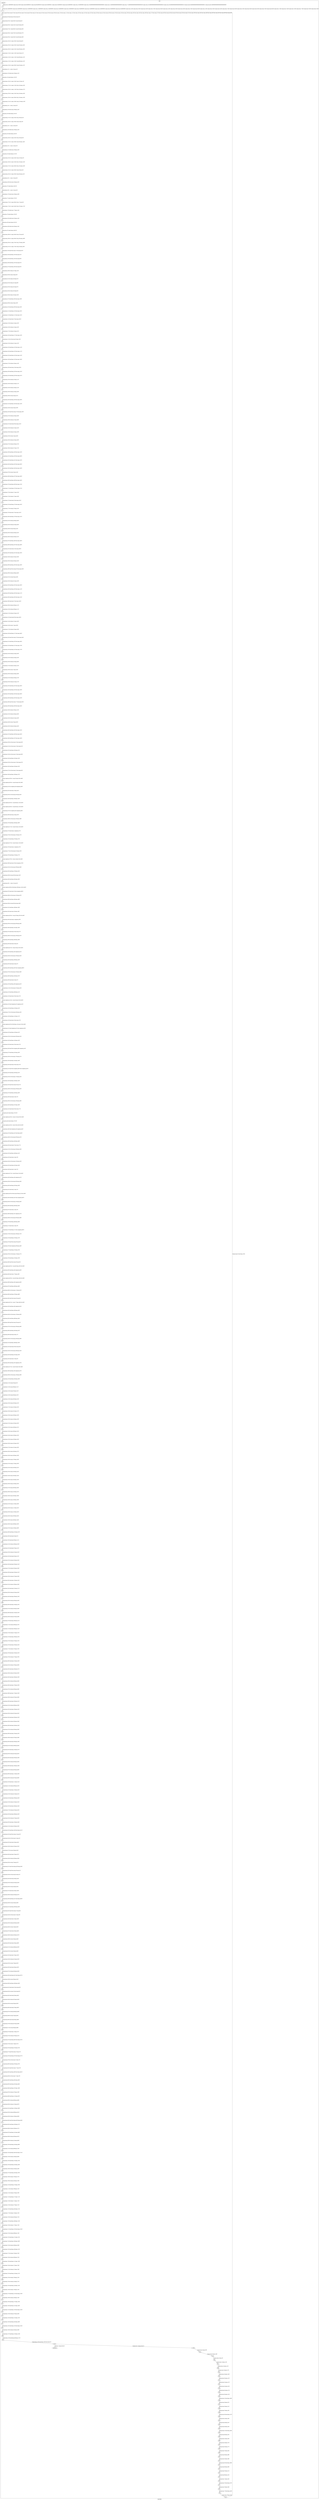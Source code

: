 digraph G {
label="Btor2XCFA";
subgraph cluster_0 {
label="main";
main_init[];
l1[];
l3[];
l4[];
l5[];
l6[];
l7[];
l8[];
l9[];
l10[];
l11[];
l12[];
l13[];
l14[];
l15[];
l16[];
l17[];
l18[];
l19[];
l20[];
l21[];
l22[];
l23[];
l24[];
l25[];
l26[];
l27[];
l28[];
l29[];
l30[];
l31[];
l32[];
l33[];
l34[];
l35[];
l36[];
l37[];
l38[];
l39[];
l40[];
l41[];
l42[];
l43[];
l44[];
l45[];
l46[];
l47[];
l48[];
l49[];
l50[];
l51[];
l52[];
l53[];
l54[];
l55[];
l56[];
l57[];
l58[];
l59[];
l60[];
l61[];
l62[];
l63[];
l64[];
l65[];
l66[];
l67[];
l68[];
l69[];
l70[];
l71[];
l72[];
l73[];
l74[];
l75[];
l76[];
l77[];
l78[];
l79[];
l80[];
l81[];
l82[];
l83[];
l84[];
l85[];
l86[];
l87[];
l88[];
l89[];
l90[];
l91[];
l92[];
l93[];
l94[];
l95[];
l96[];
l97[];
l98[];
l99[];
l100[];
l101[];
l102[];
l103[];
l104[];
l105[];
l106[];
l107[];
l108[];
l109[];
l110[];
l111[];
l112[];
l113[];
l114[];
l115[];
l116[];
l117[];
l118[];
l119[];
l120[];
l121[];
l122[];
l123[];
l124[];
l125[];
l126[];
l127[];
l128[];
l129[];
l130[];
l131[];
l132[];
l133[];
l134[];
l135[];
l136[];
l137[];
l138[];
l139[];
l140[];
l141[];
l142[];
l143[];
l144[];
l145[];
l146[];
l147[];
l148[];
l149[];
l150[];
l151[];
l152[];
l153[];
l154[];
l155[];
l156[];
l157[];
l158[];
l159[];
l160[];
l161[];
l162[];
l163[];
l164[];
l165[];
l166[];
l167[];
l168[];
l169[];
l170[];
l171[];
l172[];
l173[];
l174[];
l175[];
l176[];
l177[];
l178[];
l179[];
l180[];
l181[];
l182[];
l183[];
l184[];
l185[];
l186[];
l187[];
l188[];
l189[];
l190[];
l191[];
l192[];
l193[];
l194[];
l195[];
l196[];
l197[];
l198[];
l199[];
l200[];
l201[];
l202[];
l203[];
l204[];
l205[];
l206[];
l207[];
l208[];
l209[];
l210[];
l211[];
l212[];
l213[];
l214[];
l215[];
l216[];
l217[];
l218[];
l219[];
l220[];
l221[];
l222[];
l223[];
l224[];
l225[];
l226[];
l227[];
l228[];
l229[];
l230[];
l231[];
l232[];
l233[];
l234[];
l235[];
l236[];
l237[];
l238[];
l239[];
l240[];
l241[];
l242[];
l243[];
l244[];
l245[];
l246[];
l247[];
l248[];
l249[];
l250[];
l251[];
l252[];
l253[];
l254[];
l255[];
l256[];
l257[];
l258[];
l259[];
l260[];
l261[];
l262[];
l263[];
l264[];
l265[];
l266[];
l267[];
l268[];
l269[];
l270[];
l271[];
l272[];
l273[];
l274[];
l275[];
l276[];
l277[];
l278[];
l279[];
l280[];
l281[];
l282[];
l283[];
l284[];
l285[];
l286[];
l287[];
l288[];
l289[];
l290[];
l291[];
l292[];
l293[];
l294[];
l295[];
l296[];
l297[];
l298[];
l299[];
l300[];
l301[];
l302[];
l303[];
l304[];
l305[];
l306[];
l307[];
l308[];
l309[];
l310[];
l311[];
l312[];
l313[];
l314[];
l315[];
l316[];
l317[];
l318[];
l319[];
l320[];
l321[];
l322[];
l323[];
l324[];
l325[];
l326[];
l327[];
l328[];
l329[];
l330[];
l331[];
l332[];
l333[];
l334[];
l335[];
l336[];
l337[];
l338[];
l339[];
l340[];
l341[];
l342[];
l343[];
l344[];
l345[];
l346[];
l347[];
l348[];
l349[];
l350[];
l351[];
l352[];
l353[];
l354[];
l355[];
l356[];
l357[];
l358[];
l359[];
l360[];
l361[];
l362[];
l363[];
l364[];
l365[];
l366[];
l367[];
l368[];
l369[];
l370[];
l371[];
l372[];
l373[];
l374[];
l375[];
l376[];
l377[];
l378[];
l379[];
l380[];
l381[];
l382[];
l383[];
l384[];
l385[];
l386[];
l387[];
l388[];
l389[];
l390[];
l391[];
l392[];
l393[];
l394[];
l395[];
l396[];
l397[];
l398[];
l399[];
l400[];
l401[];
l402[];
l403[];
l404[];
l405[];
l406[];
l407[];
l408[];
l409[];
l410[];
l411[];
l412[];
l413[];
l414[];
l415[];
l416[];
l417[];
l418[];
l419[];
l420[];
l421[];
l422[];
l423[];
l424[];
l425[];
l426[];
l427[];
l428[];
l429[];
l430[];
l431[];
l432[];
l433[];
l434[];
l435[];
l436[];
l437[];
l438[];
l439[];
l440[];
l441[];
l442[];
l443[];
l444[];
l445[];
l446[];
l447[];
l448[];
l449[];
l450[];
l451[];
l452[];
l453[];
l454[];
l455[];
l456[];
l457[];
l458[];
l459[];
l460[];
l461[];
l462[];
l463[];
l464[];
l465[];
l466[];
l467[];
l468[];
l469[];
l470[];
l471[];
l472[];
l473[];
l474[];
l475[];
l476[];
l477[];
l478[];
l479[];
l480[];
l481[];
l482[];
l483[];
l484[];
l485[];
l486[];
l487[];
l488[];
l489[];
l490[];
l491[];
l492[];
l493[];
l494[];
l495[];
l496[];
l497[];
l498[];
l499[];
l500[];
l501[];
l502[];
l503[];
l504[];
l505[];
l506[];
l507[];
l508[];
l509[];
l510[];
l511[];
l512[];
l513[];
l514[];
l515[];
l516[];
l517[];
l518[];
l519[];
l520[];
l521[];
l522[];
l523[];
l524[];
l525[];
l526[];
l527[];
l528[];
l529[];
l530[];
l531[];
l532[];
l533[];
l534[];
l535[];
l536[];
l537[];
l538[];
l539[];
l540[];
l541[];
l542[];
l543[];
l544[];
l545[];
l546[];
l547[];
l548[];
l549[];
l550[];
l551[];
l552[];
l553[];
l554[];
l555[];
l556[];
l557[];
l558[];
l559[];
l560[];
l561[];
l562[];
l563[];
l564[];
l565[];
l566[];
l567[];
l568[];
l569[];
l570[];
l571[];
l572[];
l573[];
l574[];
l575[];
l576[];
l577[];
l578[];
l579[];
l580[];
l581[];
l582[];
main_error[];
l583[];
l584[];
l585[];
l586[];
l587[];
l588[];
l589[];
l590[];
l591[];
l592[];
l593[];
l594[];
l595[];
l596[];
l597[];
l598[];
l599[];
l600[];
l601[];
l602[];
l603[];
l604[];
l605[];
l606[];
l607[];
l608[];
l609[];
l610[];
l611[];
l612[];
l613[];
l614[];
l615[];
l616[];
l617[];
l618[];
l619[];
l620[];
main_init -> l1 [label="[(assign const_5 #b00000000),(assign const_30 #b0),(assign const_86 #b00000101),(assign const_88 #b00000100),(assign const_90 #b00000011),(assign const_92 #b00000010),(assign const_94 #b00000001),(assign const_119 #b00000000),(assign const_120 #b00000000000000000000000000000001),(assign const_121 #b000000000000000000000000),(assign const_177 #b00000000000000000000000000000100),(assign const_181 #b00000000000000000000000000000010),(assign const_185 #b00000000000000000000000000000110),(assign const_462 #b00000000000000000000000000000011),(assign const_481 #b00000000000000000000000000000000)] "];
l3 -> l4 [label="[(havoc input_85),(havoc input_87),(havoc input_89),(havoc input_91),(havoc input_93),(havoc input_101),(havoc input_102),(havoc input_103),(havoc input_109),(havoc input_110),(havoc input_111),(havoc input_112),(havoc input_118),(havoc input_125),(havoc input_133),(havoc input_139),(havoc input_142),(havoc input_149),(havoc input_153),(havoc input_154),(havoc input_159),(havoc input_160),(havoc input_164),(havoc input_168),(havoc input_175),(havoc input_176),(havoc input_180),(havoc input_184),(havoc input_205),(havoc input_220),(havoc input_231),(havoc input_239),(havoc input_246),(havoc input_248),(havoc input_260),(havoc input_263),(havoc input_290),(havoc input_293)] "];
l4 -> l5 [label="[(assign binary_83 (bvand state_45 (bvnot state_81)))] "];
l5 -> l6 [label="[(assign ternary_95 (ite (= input_93 #b1) const_94 state_6))] "];
l6 -> l7 [label="[(assign ternary_96 (ite (= input_91 #b1) const_92 ternary_95))] "];
l7 -> l8 [label="[(assign ternary_97 (ite (= input_89 #b1) const_90 ternary_96))] "];
l8 -> l9 [label="[(assign ternary_98 (ite (= input_87 #b1) const_88 ternary_97))] "];
l9 -> l10 [label="[(assign ternary_99 (ite (= input_85 #b1) const_86 ternary_98))] "];
l10 -> l11 [label="[(assign ternary_104 (ite (= input_103 #b1) const_94 state_8))] "];
l11 -> l12 [label="[(assign ternary_105 (ite (= input_102 #b1) const_92 ternary_104))] "];
l12 -> l13 [label="[(assign ternary_106 (ite (= input_101 #b1) const_90 ternary_105))] "];
l13 -> l14 [label="[(assign ternary_113 (ite (= input_112 #b1) const_94 state_12))] "];
l14 -> l15 [label="[(assign ternary_114 (ite (= input_111 #b1) const_86 ternary_113))] "];
l15 -> l16 [label="[(assign ternary_115 (ite (= input_110 #b1) const_88 ternary_114))] "];
l16 -> l17 [label="[(assign ternary_116 (ite (= input_109 #b1) const_92 ternary_115))] "];
l17 -> l18 [label="[(assign binary_122 (++ const_121 state_14))] "];
l18 -> l19 [label="[(assign binary_123 (bvadd const_120 binary_122))] "];
l19 -> l20 [label="[(assign slice_124 (extract binary_123 0 8))] "];
l20 -> l21 [label="[(assign ternary_126 (ite (= input_125 #b1) const_119 state_14))] "];
l21 -> l22 [label="[(assign ternary_127 (ite (= input_112 #b1) slice_124 ternary_126))] "];
l22 -> l23 [label="[(assign ternary_128 (ite (= input_111 #b1) slice_124 ternary_127))] "];
l23 -> l24 [label="[(assign ternary_129 (ite (= input_110 #b1) slice_124 ternary_128))] "];
l24 -> l25 [label="[(assign ternary_130 (ite (= input_109 #b1) slice_124 ternary_129))] "];
l25 -> l26 [label="[(assign ternary_131 (ite (= input_118 #b1) const_119 ternary_130))] "];
l26 -> l27 [label="[(assign binary_134 (++ const_121 state_16))] "];
l27 -> l28 [label="[(assign binary_135 (bvsub const_120 binary_134))] "];
l28 -> l29 [label="[(assign slice_136 (extract binary_135 0 8))] "];
l29 -> l30 [label="[(assign ternary_137 (ite (= input_133 #b1) slice_136 state_16))] "];
l30 -> l31 [label="[(assign ternary_140 (ite (= input_139 #b1) state_6 state_18))] "];
l31 -> l32 [label="[(assign binary_143 (++ const_121 state_20))] "];
l32 -> l33 [label="[(assign binary_144 (bvadd const_120 binary_143))] "];
l33 -> l34 [label="[(assign slice_145 (extract binary_144 0 8))] "];
l34 -> l35 [label="[(assign ternary_146 (ite (= input_142 #b1) slice_145 state_20))] "];
l35 -> l36 [label="[(assign ternary_147 (ite (= input_139 #b1) const_94 ternary_146))] "];
l36 -> l37 [label="[(assign binary_150 (++ const_121 state_22))] "];
l37 -> l38 [label="[(assign binary_151 (bvadd const_120 binary_150))] "];
l38 -> l39 [label="[(assign slice_152 (extract binary_151 0 8))] "];
l39 -> l40 [label="[(assign ternary_155 (ite (= input_154 #b1) const_119 state_22))] "];
l40 -> l41 [label="[(assign ternary_156 (ite (= input_153 #b1) slice_152 ternary_155))] "];
l41 -> l42 [label="[(assign ternary_157 (ite (= input_149 #b1) slice_152 ternary_156))] "];
l42 -> l43 [label="[(assign ternary_161 (ite (= input_160 #b1) state_28 state_24))] "];
l43 -> l44 [label="[(assign ternary_162 (ite (= input_159 #b1) state_28 ternary_161))] "];
l44 -> l45 [label="[(assign binary_165 (++ const_121 state_26))] "];
l45 -> l46 [label="[(assign binary_166 (bvsub const_120 binary_165))] "];
l46 -> l47 [label="[(assign slice_167 (extract binary_166 0 8))] "];
l47 -> l48 [label="[(assign binary_169 (++ const_121 state_24))] "];
l48 -> l49 [label="[(assign binary_170 (bvand const_120 binary_169))] "];
l49 -> l50 [label="[(assign slice_171 (extract binary_170 0 8))] "];
l50 -> l51 [label="[(assign ternary_172 (ite (= input_168 #b1) slice_171 state_26))] "];
l51 -> l52 [label="[(assign ternary_173 (ite (= input_164 #b1) slice_167 ternary_172))] "];
l52 -> l53 [label="[(assign binary_178 (bvadd const_177 binary_134))] "];
l53 -> l54 [label="[(assign slice_179 (extract binary_178 0 8))] "];
l54 -> l55 [label="[(assign binary_182 (bvadd const_181 binary_134))] "];
l55 -> l56 [label="[(assign slice_183 (extract binary_182 0 8))] "];
l56 -> l57 [label="[(assign binary_186 (bvadd const_185 binary_134))] "];
l57 -> l58 [label="[(assign slice_187 (extract binary_186 0 8))] "];
l58 -> l59 [label="[(assign ternary_188 (ite (= input_184 #b1) slice_187 state_28))] "];
l59 -> l60 [label="[(assign ternary_189 (ite (= input_180 #b1) slice_183 ternary_188))] "];
l60 -> l61 [label="[(assign ternary_190 (ite (= input_176 #b1) slice_179 ternary_189))] "];
l61 -> l62 [label="[(assign ternary_191 (ite (= input_175 #b1) state_16 ternary_190))] "];
l62 -> l63 [label="[(assign binary_193 (bvand (bvnot state_31) (bvnot input_93)))] "];
l63 -> l64 [label="[(assign binary_194 (bvand binary_193 (bvnot input_91)))] "];
l64 -> l65 [label="[(assign binary_195 (bvand binary_194 (bvnot input_89)))] "];
l65 -> l66 [label="[(assign binary_196 (bvand binary_195 (bvnot input_87)))] "];
l66 -> l67 [label="[(assign binary_197 (bvand binary_196 (bvnot input_85)))] "];
l67 -> l68 [label="[(assign binary_198 (bvor binary_197 input_118))] "];
l68 -> l69 [label="[(assign binary_200 (bvor state_33 input_93))] "];
l69 -> l70 [label="[(assign binary_201 (bvor binary_200 input_91))] "];
l70 -> l71 [label="[(assign binary_202 (bvor binary_201 input_89))] "];
l71 -> l72 [label="[(assign binary_203 (bvor binary_202 input_87))] "];
l72 -> l73 [label="[(assign binary_204 (bvor binary_203 input_85))] "];
l73 -> l74 [label="[(assign binary_206 (bvor binary_204 input_205))] "];
l74 -> l75 [label="[(assign binary_207 (bvand binary_206 (bvnot input_139)))] "];
l75 -> l76 [label="[(assign binary_209 (bvor state_35 input_139))] "];
l76 -> l77 [label="[(assign binary_210 (bvand binary_209 (bvnot input_103)))] "];
l77 -> l78 [label="[(assign binary_211 (bvand binary_210 (bvnot input_102)))] "];
l78 -> l79 [label="[(assign binary_212 (bvand binary_211 (bvnot input_101)))] "];
l79 -> l80 [label="[(assign binary_214 (bvand state_37 (bvnot input_205)))] "];
l80 -> l81 [label="[(assign binary_215 (bvor binary_214 input_103))] "];
l81 -> l82 [label="[(assign binary_216 (bvor binary_215 input_102))] "];
l82 -> l83 [label="[(assign binary_217 (bvor binary_216 input_101))] "];
l83 -> l84 [label="[(assign binary_218 (bvand binary_217 (bvnot input_118)))] "];
l84 -> l85 [label="[(assign binary_221 (bvor (bvnot state_39) input_220))] "];
l85 -> l86 [label="[(assign binary_222 (bvor binary_221 input_125))] "];
l86 -> l87 [label="[(assign binary_223 (bvand binary_222 (bvnot input_112)))] "];
l87 -> l88 [label="[(assign binary_224 (bvand binary_223 (bvnot input_111)))] "];
l88 -> l89 [label="[(assign binary_225 (bvand binary_224 (bvnot input_110)))] "];
l89 -> l90 [label="[(assign binary_226 (bvand binary_225 (bvnot input_109)))] "];
l90 -> l91 [label="[(assign binary_227 (bvor binary_226 input_118))] "];
l91 -> l92 [label="[(assign binary_229 (bvand state_41 (bvnot input_220)))] "];
l92 -> l93 [label="[(assign binary_230 (bvand binary_229 (bvnot input_125)))] "];
l93 -> l94 [label="[(assign binary_232 (bvand binary_230 (bvnot input_231)))] "];
l94 -> l95 [label="[(assign binary_233 (bvor binary_232 input_112))] "];
l95 -> l96 [label="[(assign binary_234 (bvor binary_233 input_111))] "];
l96 -> l97 [label="[(assign binary_235 (bvor binary_234 input_110))] "];
l97 -> l98 [label="[(assign binary_236 (bvor binary_235 input_109))] "];
l98 -> l99 [label="[(assign binary_238 (bvor state_43 input_231))] "];
l99 -> l100 [label="[(assign binary_240 (bvand binary_238 (bvnot input_239)))] "];
l100 -> l101 [label="[(assign binary_241 (bvand binary_240 (bvnot input_118)))] "];
l101 -> l102 [label="[(assign binary_243 (bvor state_45 input_239))] "];
l102 -> l103 [label="[(assign binary_245 (bvand (bvnot state_47) (bvnot input_139)))] "];
l103 -> l104 [label="[(assign binary_247 (bvor binary_245 input_246))] "];
l104 -> l105 [label="[(assign binary_249 (bvor binary_247 input_248))] "];
l105 -> l106 [label="[(assign binary_251 (bvand state_49 (bvnot input_154)))] "];
l106 -> l107 [label="[(assign binary_252 (bvor binary_251 input_142))] "];
l107 -> l108 [label="[(assign binary_253 (bvor binary_252 input_139))] "];
l108 -> l109 [label="[(assign binary_255 (bvor state_51 input_184))] "];
l109 -> l110 [label="[(assign binary_256 (bvor binary_255 input_180))] "];
l110 -> l111 [label="[(assign binary_257 (bvor binary_256 input_176))] "];
l111 -> l112 [label="[(assign binary_258 (bvor binary_257 input_175))] "];
l112 -> l113 [label="[(assign binary_259 (bvand binary_258 (bvnot input_133)))] "];
l113 -> l114 [label="[(assign binary_261 (bvand binary_259 (bvnot input_260)))] "];
l114 -> l115 [label="[(assign binary_262 (bvand binary_261 (bvnot input_153)))] "];
l115 -> l116 [label="[(assign binary_264 (bvand binary_262 (bvnot input_263)))] "];
l116 -> l117 [label="[(assign binary_265 (bvand binary_264 (bvnot input_149)))] "];
l117 -> l118 [label="[(assign binary_267 (bvor state_53 input_154))] "];
l118 -> l119 [label="[(assign binary_268 (bvand binary_267 (bvnot input_184)))] "];
l119 -> l120 [label="[(assign binary_269 (bvand binary_268 (bvnot input_180)))] "];
l120 -> l121 [label="[(assign binary_270 (bvand binary_269 (bvnot input_176)))] "];
l121 -> l122 [label="[(assign binary_271 (bvand binary_270 (bvnot input_175)))] "];
l122 -> l123 [label="[(assign binary_272 (bvor binary_271 input_153))] "];
l123 -> l124 [label="[(assign binary_273 (bvor binary_272 input_149))] "];
l124 -> l125 [label="[(assign binary_275 (bvand state_55 (bvnot input_142)))] "];
l125 -> l126 [label="[(assign binary_276 (bvand binary_275 (bvnot input_103)))] "];
l126 -> l127 [label="[(assign binary_277 (bvor binary_276 input_133))] "];
l127 -> l128 [label="[(assign binary_279 (bvand state_57 (bvnot input_102)))] "];
l128 -> l129 [label="[(assign binary_280 (bvand binary_279 (bvnot input_101)))] "];
l129 -> l130 [label="[(assign binary_281 (bvor binary_280 input_260))] "];
l130 -> l131 [label="[(assign binary_282 (bvor binary_281 input_263))] "];
l131 -> l132 [label="[(assign binary_284 (bvor state_59 input_103))] "];
l132 -> l133 [label="[(assign binary_285 (bvor binary_284 input_102))] "];
l133 -> l134 [label="[(assign binary_286 (bvor binary_285 input_101))] "];
l134 -> l135 [label="[(assign binary_287 (bvand binary_286 (bvnot input_246)))] "];
l135 -> l136 [label="[(assign binary_288 (bvand binary_287 (bvnot input_248)))] "];
l136 -> l137 [label="[(assign binary_291 (bvand state_61 (bvnot input_290)))] "];
l137 -> l138 [label="[(assign binary_292 (bvand binary_291 (bvnot input_159)))] "];
l138 -> l139 [label="[(assign binary_294 (bvor binary_292 input_293))] "];
l139 -> l140 [label="[(assign binary_295 (bvor binary_294 input_164))] "];
l140 -> l141 [label="[(assign binary_296 (bvand binary_295 (bvnot input_109)))] "];
l141 -> l142 [label="[(assign binary_298 (bvand (bvnot state_63) (bvnot input_160)))] "];
l142 -> l143 [label="[(assign binary_299 (bvor binary_298 input_246))] "];
l143 -> l144 [label="[(assign binary_301 (bvor state_65 input_168))] "];
l144 -> l145 [label="[(assign binary_302 (bvor binary_301 input_159))] "];
l145 -> l146 [label="[(assign binary_303 (bvand binary_302 (bvnot input_293)))] "];
l146 -> l147 [label="[(assign binary_304 (bvand binary_303 (bvnot input_112)))] "];
l147 -> l148 [label="[(assign binary_305 (bvand binary_304 (bvnot input_111)))] "];
l148 -> l149 [label="[(assign binary_306 (bvand binary_305 (bvnot input_110)))] "];
l149 -> l150 [label="[(assign binary_308 (bvand state_67 (bvnot input_164)))] "];
l150 -> l151 [label="[(assign binary_309 (bvor binary_308 input_112))] "];
l151 -> l152 [label="[(assign binary_310 (bvor binary_309 input_111))] "];
l152 -> l153 [label="[(assign binary_311 (bvor binary_310 input_110))] "];
l153 -> l154 [label="[(assign binary_313 (bvand state_69 (bvnot input_168)))] "];
l154 -> l155 [label="[(assign binary_314 (bvor binary_313 input_160))] "];
l155 -> l156 [label="[(assign binary_316 (bvor state_71 input_290))] "];
l156 -> l157 [label="[(assign binary_317 (bvor binary_316 input_109))] "];
l157 -> l158 [label="[(assign binary_318 (bvand binary_317 (bvnot input_246)))] "];
l158 -> l159 [label="[(assign binary_320 (bvand (bvnot state_73) (bvnot input_184)))] "];
l159 -> l160 [label="[(assign binary_321 (bvand binary_320 (bvnot input_180)))] "];
l160 -> l161 [label="[(assign binary_322 (bvand binary_321 (bvnot input_176)))] "];
l161 -> l162 [label="[(assign binary_323 (bvand binary_322 (bvnot input_175)))] "];
l162 -> l163 [label="[(assign binary_324 (bvor binary_323 input_160))] "];
l163 -> l164 [label="[(assign binary_325 (bvor binary_324 input_159))] "];
l164 -> l165 [label="[(assign binary_326 (bvor binary_325 input_260))] "];
l165 -> l166 [label="[(assign binary_327 (bvor binary_326 input_153))] "];
l166 -> l167 [label="[(assign binary_329 (bvor state_75 input_184))] "];
l167 -> l168 [label="[(assign binary_330 (bvor binary_329 input_180))] "];
l168 -> l169 [label="[(assign binary_331 (bvor binary_330 input_176))] "];
l169 -> l170 [label="[(assign binary_332 (bvor binary_331 input_175))] "];
l170 -> l171 [label="[(assign binary_333 (bvand binary_332 (bvnot input_160)))] "];
l171 -> l172 [label="[(assign binary_334 (bvand binary_333 (bvnot input_159)))] "];
l172 -> l173 [label="[(assign binary_335 (bvand binary_334 (bvnot input_260)))] "];
l173 -> l174 [label="[(assign binary_336 (bvand binary_335 (bvnot input_153)))] "];
l174 -> l175 [label="[(assign binary_338 (bvand (bvnot state_77) (bvnot input_293)))] "];
l175 -> l176 [label="[(assign binary_339 (bvand binary_338 (bvnot input_164)))] "];
l176 -> l177 [label="[(assign binary_340 (bvor binary_339 input_133))] "];
l177 -> l178 [label="[(assign binary_341 (bvor binary_340 input_263))] "];
l178 -> l179 [label="[(assign binary_342 (bvor binary_341 input_149))] "];
l179 -> l180 [label="[(assign binary_344 (bvor state_79 input_293))] "];
l180 -> l181 [label="[(assign binary_345 (bvor binary_344 input_164))] "];
l181 -> l182 [label="[(assign binary_346 (bvand binary_345 (bvnot input_133)))] "];
l182 -> l183 [label="[(assign binary_347 (bvand binary_346 (bvnot input_263)))] "];
l183 -> l184 [label="[(assign binary_348 (bvand binary_347 (bvnot input_149)))] "];
l184 -> l185 [label="[(assign binary_350 (bvor (bvnot state_31) (bvnot input_93)))] "];
l185 -> l186 [label="[(assign binary_351 (bvor (bvnot state_31) (bvnot input_91)))] "];
l186 -> l187 [label="[(assign binary_352 (bvand binary_350 binary_351))] "];
l187 -> l188 [label="[(assign binary_353 (bvor (bvnot state_31) (bvnot input_89)))] "];
l188 -> l189 [label="[(assign binary_354 (bvand binary_352 binary_353))] "];
l189 -> l190 [label="[(assign binary_355 (bvor (bvnot state_31) (bvnot input_87)))] "];
l190 -> l191 [label="[(assign binary_356 (bvand binary_354 binary_355))] "];
l191 -> l192 [label="[(assign binary_357 (bvor (bvnot state_31) (bvnot input_85)))] "];
l192 -> l193 [label="[(assign binary_358 (bvand binary_356 binary_357))] "];
l193 -> l194 [label="[(assign comparison_359 (ite (= const_92 state_8) #b1 #b0))] "];
l194 -> l195 [label="[(assign comparison_360 (ite (= const_90 state_8) #b1 #b0))] "];
l195 -> l196 [label="[(assign binary_361 (bvor comparison_359 comparison_360))] "];
l196 -> l197 [label="[(assign binary_362 (bvand state_37 binary_361))] "];
l197 -> l198 [label="[(assign binary_363 (bvor (bvnot input_205) binary_362))] "];
l198 -> l199 [label="[(assign binary_364 (bvand binary_358 binary_363))] "];
l199 -> l200 [label="[(assign comparison_365 (ite (= const_88 state_12) #b1 #b0))] "];
l200 -> l201 [label="[(assign comparison_366 (ite (= const_86 state_12) #b1 #b0))] "];
l201 -> l202 [label="[(assign binary_367 (bvor comparison_365 comparison_366))] "];
l202 -> l203 [label="[(assign binary_368 (bvand state_41 binary_367))] "];
l203 -> l204 [label="[(assign binary_369 (bvor (bvnot input_220) binary_368))] "];
l204 -> l205 [label="[(assign binary_370 (bvand binary_364 binary_369))] "];
l205 -> l206 [label="[(assign comparison_371 (ite (= const_92 state_12) #b1 #b0))] "];
l206 -> l207 [label="[(assign binary_372 (bvand state_41 comparison_371))] "];
l207 -> l208 [label="[(assign binary_373 (bvor (bvnot input_125) binary_372))] "];
l208 -> l209 [label="[(assign binary_374 (bvand binary_370 binary_373))] "];
l209 -> l210 [label="[(assign comparison_375 (ite (= const_94 state_12) #b1 #b0))] "];
l210 -> l211 [label="[(assign binary_376 (bvand state_41 comparison_375))] "];
l211 -> l212 [label="[(assign binary_377 (bvor (bvnot input_231) binary_376))] "];
l212 -> l213 [label="[(assign binary_378 (bvand binary_374 binary_377))] "];
l213 -> l214 [label="[(assign comparison_379 (ite (= state_14 state_6) #b1 #b0))] "];
l214 -> l215 [label="[(assign binary_380 (bvand state_43 (bvnot comparison_379)))] "];
l215 -> l216 [label="[(assign binary_381 (bvor (bvnot input_239) binary_380))] "];
l216 -> l217 [label="[(assign binary_382 (bvand binary_378 binary_381))] "];
l217 -> l218 [label="[(assign binary_383 (bvor state_49 (bvnot input_154)))] "];
l218 -> l219 [label="[(assign binary_384 (bvand binary_382 binary_383))] "];
l219 -> l220 [label="[(assign binary_385 (++ const_121 state_18))] "];
l220 -> l221 [label="[(assign comparison_386 (ite (bvule binary_385 binary_143) #b1 #b0))] "];
l221 -> l222 [label="[(assign binary_387 (bvand state_55 (bvnot comparison_386)))] "];
l222 -> l223 [label="[(assign binary_388 (bvor (bvnot input_142) binary_387))] "];
l223 -> l224 [label="[(assign binary_389 (bvand binary_384 binary_388))] "];
l224 -> l225 [label="[(assign binary_390 (bvor state_69 (bvnot input_168)))] "];
l225 -> l226 [label="[(assign binary_391 (bvand binary_389 binary_390))] "];
l226 -> l227 [label="[(assign binary_392 (bvand const_181 binary_169))] "];
l227 -> l228 [label="[(assign comparison_393 (ite (= const_181 binary_392) #b1 #b0))] "];
l228 -> l229 [label="[(assign binary_394 (bvand state_61 comparison_393))] "];
l229 -> l230 [label="[(assign binary_395 (bvor (bvnot input_290) binary_394))] "];
l230 -> l231 [label="[(assign binary_396 (bvand binary_391 binary_395))] "];
l231 -> l232 [label="[(assign binary_397 (bvand state_33 (bvnot state_47)))] "];
l232 -> l233 [label="[(assign binary_398 (bvor (bvnot input_139) binary_397))] "];
l233 -> l234 [label="[(assign binary_399 (bvand binary_396 binary_398))] "];
l234 -> l235 [label="[(assign binary_400 (bvand state_35 state_55))] "];
l235 -> l236 [label="[(assign comparison_401 (ite (= state_20 state_18) #b1 #b0))] "];
l236 -> l237 [label="[(assign binary_402 (bvand binary_400 comparison_401))] "];
l237 -> l238 [label="[(assign binary_403 (bvor (bvnot input_103) binary_402))] "];
l238 -> l239 [label="[(assign binary_404 (bvand binary_399 binary_403))] "];
l239 -> l240 [label="[(assign binary_405 (bvand state_35 state_57))] "];
l240 -> l241 [label="[(assign binary_406 (bvand binary_405 (bvnot comparison_386)))] "];
l241 -> l242 [label="[(assign binary_407 (bvor (bvnot input_102) binary_406))] "];
l242 -> l243 [label="[(assign binary_408 (bvand binary_404 binary_407))] "];
l243 -> l244 [label="[(assign binary_409 (bvand state_35 state_57))] "];
l244 -> l245 [label="[(assign binary_410 (bvand binary_409 comparison_401))] "];
l245 -> l246 [label="[(assign binary_411 (bvor (bvnot input_101) binary_410))] "];
l246 -> l247 [label="[(assign binary_412 (bvand binary_408 binary_411))] "];
l247 -> l248 [label="[(assign binary_413 (bvand state_53 (bvnot state_73)))] "];
l248 -> l249 [label="[(assign comparison_414 (ite (= const_94 state_20) #b1 #b0))] "];
l249 -> l250 [label="[(assign binary_415 (bvand comparison_401 comparison_414))] "];
l250 -> l251 [label="[(assign binary_416 (bvand binary_413 binary_415))] "];
l251 -> l252 [label="[(assign binary_417 (bvor (bvnot input_184) binary_416))] "];
l252 -> l253 [label="[(assign binary_418 (bvand binary_412 binary_417))] "];
l253 -> l254 [label="[(assign binary_419 (bvand state_53 (bvnot state_73)))] "];
l254 -> l255 [label="[(assign comparison_420 (ite (bvule binary_143 const_120) #b1 #b0))] "];
l255 -> l256 [label="[(assign binary_421 (bvand comparison_401 (bvnot comparison_420)))] "];
l256 -> l257 [label="[(assign binary_422 (bvand binary_419 binary_421))] "];
l257 -> l258 [label="[(assign binary_423 (bvor (bvnot input_180) binary_422))] "];
l258 -> l259 [label="[(assign binary_424 (bvand binary_418 binary_423))] "];
l259 -> l260 [label="[(assign binary_425 (bvand state_53 (bvnot state_73)))] "];
l260 -> l261 [label="[(assign binary_426 (bvand (bvnot comparison_386) comparison_414))] "];
l261 -> l262 [label="[(assign binary_427 (bvand binary_425 binary_426))] "];
l262 -> l263 [label="[(assign binary_428 (bvor (bvnot input_176) binary_427))] "];
l263 -> l264 [label="[(assign binary_429 (bvand binary_424 binary_428))] "];
l264 -> l265 [label="[(assign binary_430 (bvand state_53 (bvnot state_73)))] "];
l265 -> l266 [label="[(assign binary_431 (bvand (bvnot comparison_386) (bvnot comparison_420)))] "];
l266 -> l267 [label="[(assign binary_432 (bvand binary_430 binary_431))] "];
l267 -> l268 [label="[(assign binary_433 (bvor (bvnot input_175) binary_432))] "];
l268 -> l269 [label="[(assign binary_434 (bvand binary_429 binary_433))] "];
l269 -> l270 [label="[(assign binary_435 (bvand (bvnot state_63) state_75))] "];
l270 -> l271 [label="[(assign binary_436 (bvor (bvnot input_160) binary_435))] "];
l271 -> l272 [label="[(assign binary_437 (bvand binary_434 binary_436))] "];
l272 -> l273 [label="[(assign binary_438 (bvand state_61 state_75))] "];
l273 -> l274 [label="[(assign binary_439 (bvor (bvnot input_159) binary_438))] "];
l274 -> l275 [label="[(assign binary_440 (bvand binary_437 binary_439))] "];
l275 -> l276 [label="[(assign binary_441 (bvand state_65 (bvnot state_77)))] "];
l276 -> l277 [label="[(assign slice_442 (extract binary_170 8 32))] "];
l277 -> l278 [label="[(assign comparison_443 (ite (= const_121 slice_442) #b1 #b0))] "];
l278 -> l279 [label="[(assign slice_444 (extract binary_170 0 8))] "];
l279 -> l280 [label="[(assign comparison_445 (ite (= state_26 slice_444) #b1 #b0))] "];
l280 -> l281 [label="[(assign binary_446 (bvand comparison_443 comparison_445))] "];
l281 -> l282 [label="[(assign binary_447 (bvand binary_441 (bvnot binary_446)))] "];
l282 -> l283 [label="[(assign binary_448 (bvor (bvnot input_293) binary_447))] "];
l283 -> l284 [label="[(assign binary_449 (bvand binary_440 binary_448))] "];
l284 -> l285 [label="[(assign binary_450 (bvand state_67 (bvnot state_77)))] "];
l285 -> l286 [label="[(assign binary_451 (bvor (bvnot input_164) binary_450))] "];
l286 -> l287 [label="[(assign binary_452 (bvand binary_449 binary_451))] "];
l287 -> l288 [label="[(assign binary_453 (bvand state_51 state_79))] "];
l288 -> l289 [label="[(assign binary_454 (bvor (bvnot input_133) binary_453))] "];
l289 -> l290 [label="[(assign binary_455 (bvand binary_452 binary_454))] "];
l290 -> l291 [label="[(assign binary_456 (bvand state_51 state_75))] "];
l291 -> l292 [label="[(assign comparison_457 (ite (= const_90 state_22) #b1 #b0))] "];
l292 -> l293 [label="[(assign binary_458 (bvand binary_456 comparison_457))] "];
l293 -> l294 [label="[(assign binary_459 (bvor (bvnot input_260) binary_458))] "];
l294 -> l295 [label="[(assign binary_460 (bvand binary_455 binary_459))] "];
l295 -> l296 [label="[(assign binary_461 (bvand state_51 state_75))] "];
l296 -> l297 [label="[(assign comparison_463 (ite (bvule const_462 binary_150) #b1 #b0))] "];
l297 -> l298 [label="[(assign binary_464 (bvand binary_461 (bvnot comparison_463)))] "];
l298 -> l299 [label="[(assign binary_465 (bvor (bvnot input_153) binary_464))] "];
l299 -> l300 [label="[(assign binary_466 (bvand binary_460 binary_465))] "];
l300 -> l301 [label="[(assign binary_467 (bvand state_51 state_79))] "];
l301 -> l302 [label="[(assign binary_468 (bvand binary_467 comparison_457))] "];
l302 -> l303 [label="[(assign binary_469 (bvor (bvnot input_263) binary_468))] "];
l303 -> l304 [label="[(assign binary_470 (bvand binary_466 binary_469))] "];
l304 -> l305 [label="[(assign binary_471 (bvand state_51 state_79))] "];
l305 -> l306 [label="[(assign binary_472 (bvand binary_471 (bvnot comparison_463)))] "];
l306 -> l307 [label="[(assign binary_473 (bvor (bvnot input_149) binary_472))] "];
l307 -> l308 [label="[(assign binary_474 (bvand binary_470 binary_473))] "];
l308 -> l309 [label="[(assign binary_475 (bvand (bvnot state_39) state_65))] "];
l309 -> l310 [label="[(assign binary_476 (bvand comparison_393 binary_446))] "];
l310 -> l311 [label="[(assign binary_477 (bvand binary_475 binary_476))] "];
l311 -> l312 [label="[(assign binary_478 (bvor (bvnot input_112) binary_477))] "];
l312 -> l313 [label="[(assign binary_479 (bvand binary_474 binary_478))] "];
l313 -> l314 [label="[(assign binary_480 (bvand (bvnot state_39) state_65))] "];
l314 -> l315 [label="[(assign comparison_482 (ite (= const_481 binary_392) #b1 #b0))] "];
l315 -> l316 [label="[(assign binary_483 (bvand binary_446 comparison_482))] "];
l316 -> l317 [label="[(assign binary_484 (bvand const_177 binary_169))] "];
l317 -> l318 [label="[(assign comparison_485 (ite (= const_481 binary_484) #b1 #b0))] "];
l318 -> l319 [label="[(assign binary_486 (bvand binary_483 comparison_485))] "];
l319 -> l320 [label="[(assign binary_487 (bvand binary_480 binary_486))] "];
l320 -> l321 [label="[(assign binary_488 (bvor (bvnot input_111) binary_487))] "];
l321 -> l322 [label="[(assign binary_489 (bvand binary_479 binary_488))] "];
l322 -> l323 [label="[(assign binary_490 (bvand (bvnot state_39) state_65))] "];
l323 -> l324 [label="[(assign comparison_491 (ite (= const_177 binary_484) #b1 #b0))] "];
l324 -> l325 [label="[(assign binary_492 (bvand binary_483 comparison_491))] "];
l325 -> l326 [label="[(assign binary_493 (bvand binary_490 binary_492))] "];
l326 -> l327 [label="[(assign binary_494 (bvor (bvnot input_110) binary_493))] "];
l327 -> l328 [label="[(assign binary_495 (bvand binary_489 binary_494))] "];
l328 -> l329 [label="[(assign binary_496 (bvand (bvnot state_39) state_61))] "];
l329 -> l330 [label="[(assign binary_497 (bvor (bvnot input_109) binary_496))] "];
l330 -> l331 [label="[(assign binary_498 (bvand binary_495 binary_497))] "];
l331 -> l332 [label="[(assign binary_499 (bvand state_59 state_71))] "];
l332 -> l333 [label="[(assign binary_500 (bvor (bvnot input_246) binary_499))] "];
l333 -> l334 [label="[(assign binary_501 (bvand binary_498 binary_500))] "];
l334 -> l335 [label="[(assign binary_502 (bvand state_59 (bvnot state_63)))] "];
l335 -> l336 [label="[(assign binary_503 (bvor (bvnot input_248) binary_502))] "];
l336 -> l337 [label="[(assign binary_504 (bvand binary_501 binary_503))] "];
l337 -> l338 [label="[(assign binary_505 (bvand state_37 state_43))] "];
l338 -> l339 [label="[(assign binary_506 (bvand binary_505 comparison_379))] "];
l339 -> l340 [label="[(assign comparison_507 (ite (= const_94 state_8) #b1 #b0))] "];
l340 -> l341 [label="[(assign binary_508 (bvand binary_506 comparison_507))] "];
l341 -> l342 [label="[(assign binary_509 (bvor (bvnot input_118) binary_508))] "];
l342 -> l343 [label="[(assign binary_510 (bvand binary_504 binary_509))] "];
l343 -> l344 [label="[(assign binary_511 (bvor input_93 input_91))] "];
l344 -> l345 [label="[(assign binary_512 (bvor input_89 binary_511))] "];
l345 -> l346 [label="[(assign binary_513 (bvor input_87 binary_512))] "];
l346 -> l347 [label="[(assign binary_514 (bvor input_85 binary_513))] "];
l347 -> l348 [label="[(assign binary_515 (bvor input_205 binary_514))] "];
l348 -> l349 [label="[(assign binary_516 (bvor input_220 binary_515))] "];
l349 -> l350 [label="[(assign binary_517 (bvor input_125 binary_516))] "];
l350 -> l351 [label="[(assign binary_518 (bvor input_231 binary_517))] "];
l351 -> l352 [label="[(assign binary_519 (bvor input_239 binary_518))] "];
l352 -> l353 [label="[(assign binary_520 (bvor input_154 binary_519))] "];
l353 -> l354 [label="[(assign binary_521 (bvor input_142 binary_520))] "];
l354 -> l355 [label="[(assign binary_522 (bvor input_168 binary_521))] "];
l355 -> l356 [label="[(assign binary_523 (bvor input_290 binary_522))] "];
l356 -> l357 [label="[(assign binary_524 (bvor input_139 binary_523))] "];
l357 -> l358 [label="[(assign binary_525 (bvor input_103 binary_524))] "];
l358 -> l359 [label="[(assign binary_526 (bvor input_102 binary_525))] "];
l359 -> l360 [label="[(assign binary_527 (bvor input_101 binary_526))] "];
l360 -> l361 [label="[(assign binary_528 (bvor input_184 binary_527))] "];
l361 -> l362 [label="[(assign binary_529 (bvor input_180 binary_528))] "];
l362 -> l363 [label="[(assign binary_530 (bvor input_176 binary_529))] "];
l363 -> l364 [label="[(assign binary_531 (bvor input_175 binary_530))] "];
l364 -> l365 [label="[(assign binary_532 (bvor input_160 binary_531))] "];
l365 -> l366 [label="[(assign binary_533 (bvor input_159 binary_532))] "];
l366 -> l367 [label="[(assign binary_534 (bvor input_293 binary_533))] "];
l367 -> l368 [label="[(assign binary_535 (bvor input_164 binary_534))] "];
l368 -> l369 [label="[(assign binary_536 (bvor input_133 binary_535))] "];
l369 -> l370 [label="[(assign binary_537 (bvor input_260 binary_536))] "];
l370 -> l371 [label="[(assign binary_538 (bvor input_153 binary_537))] "];
l371 -> l372 [label="[(assign binary_539 (bvor input_263 binary_538))] "];
l372 -> l373 [label="[(assign binary_540 (bvor input_149 binary_539))] "];
l373 -> l374 [label="[(assign binary_541 (bvor input_112 binary_540))] "];
l374 -> l375 [label="[(assign binary_542 (bvor input_111 binary_541))] "];
l375 -> l376 [label="[(assign binary_543 (bvor input_110 binary_542))] "];
l376 -> l377 [label="[(assign binary_544 (bvor input_109 binary_543))] "];
l377 -> l378 [label="[(assign binary_545 (bvor input_246 binary_544))] "];
l378 -> l379 [label="[(assign binary_546 (bvor input_248 binary_545))] "];
l379 -> l380 [label="[(assign binary_547 (bvor input_118 binary_546))] "];
l380 -> l381 [label="[(assign binary_548 (bvand binary_510 binary_547))] "];
l381 -> l382 [label="[(assign binary_549 (bvand input_93 input_91))] "];
l382 -> l383 [label="[(assign binary_550 (bvand input_89 binary_511))] "];
l383 -> l384 [label="[(assign binary_551 (bvor binary_549 binary_550))] "];
l384 -> l385 [label="[(assign binary_552 (bvand input_87 binary_512))] "];
l385 -> l386 [label="[(assign binary_553 (bvor binary_551 binary_552))] "];
l386 -> l387 [label="[(assign binary_554 (bvand input_85 binary_513))] "];
l387 -> l388 [label="[(assign binary_555 (bvor binary_553 binary_554))] "];
l388 -> l389 [label="[(assign binary_556 (bvand input_205 binary_514))] "];
l389 -> l390 [label="[(assign binary_557 (bvor binary_555 binary_556))] "];
l390 -> l391 [label="[(assign binary_558 (bvand input_220 binary_515))] "];
l391 -> l392 [label="[(assign binary_559 (bvor binary_557 binary_558))] "];
l392 -> l393 [label="[(assign binary_560 (bvand input_125 binary_516))] "];
l393 -> l394 [label="[(assign binary_561 (bvor binary_559 binary_560))] "];
l394 -> l395 [label="[(assign binary_562 (bvand input_231 binary_517))] "];
l395 -> l396 [label="[(assign binary_563 (bvor binary_561 binary_562))] "];
l396 -> l397 [label="[(assign binary_564 (bvand input_239 binary_518))] "];
l397 -> l398 [label="[(assign binary_565 (bvor binary_563 binary_564))] "];
l398 -> l399 [label="[(assign binary_566 (bvand input_154 binary_519))] "];
l399 -> l400 [label="[(assign binary_567 (bvor binary_565 binary_566))] "];
l400 -> l401 [label="[(assign binary_568 (bvand input_142 binary_520))] "];
l401 -> l402 [label="[(assign binary_569 (bvor binary_567 binary_568))] "];
l402 -> l403 [label="[(assign binary_570 (bvand input_168 binary_521))] "];
l403 -> l404 [label="[(assign binary_571 (bvor binary_569 binary_570))] "];
l404 -> l405 [label="[(assign binary_572 (bvand input_290 binary_522))] "];
l405 -> l406 [label="[(assign binary_573 (bvor binary_571 binary_572))] "];
l406 -> l407 [label="[(assign binary_574 (bvand input_139 binary_523))] "];
l407 -> l408 [label="[(assign binary_575 (bvor binary_573 binary_574))] "];
l408 -> l409 [label="[(assign binary_576 (bvand input_103 binary_524))] "];
l409 -> l410 [label="[(assign binary_577 (bvor binary_575 binary_576))] "];
l410 -> l411 [label="[(assign binary_578 (bvand input_102 binary_525))] "];
l411 -> l412 [label="[(assign binary_579 (bvor binary_577 binary_578))] "];
l412 -> l413 [label="[(assign binary_580 (bvand input_101 binary_526))] "];
l413 -> l414 [label="[(assign binary_581 (bvor binary_579 binary_580))] "];
l414 -> l415 [label="[(assign binary_582 (bvand input_184 binary_527))] "];
l415 -> l416 [label="[(assign binary_583 (bvor binary_581 binary_582))] "];
l416 -> l417 [label="[(assign binary_584 (bvand input_180 binary_528))] "];
l417 -> l418 [label="[(assign binary_585 (bvor binary_583 binary_584))] "];
l418 -> l419 [label="[(assign binary_586 (bvand input_176 binary_529))] "];
l419 -> l420 [label="[(assign binary_587 (bvor binary_585 binary_586))] "];
l420 -> l421 [label="[(assign binary_588 (bvand input_175 binary_530))] "];
l421 -> l422 [label="[(assign binary_589 (bvor binary_587 binary_588))] "];
l422 -> l423 [label="[(assign binary_590 (bvand input_160 binary_531))] "];
l423 -> l424 [label="[(assign binary_591 (bvor binary_589 binary_590))] "];
l424 -> l425 [label="[(assign binary_592 (bvand input_159 binary_532))] "];
l425 -> l426 [label="[(assign binary_593 (bvor binary_591 binary_592))] "];
l426 -> l427 [label="[(assign binary_594 (bvand input_293 binary_533))] "];
l427 -> l428 [label="[(assign binary_595 (bvor binary_593 binary_594))] "];
l428 -> l429 [label="[(assign binary_596 (bvand input_164 binary_534))] "];
l429 -> l430 [label="[(assign binary_597 (bvor binary_595 binary_596))] "];
l430 -> l431 [label="[(assign binary_598 (bvand input_133 binary_535))] "];
l431 -> l432 [label="[(assign binary_599 (bvor binary_597 binary_598))] "];
l432 -> l433 [label="[(assign binary_600 (bvand input_260 binary_536))] "];
l433 -> l434 [label="[(assign binary_601 (bvor binary_599 binary_600))] "];
l434 -> l435 [label="[(assign binary_602 (bvand input_153 binary_537))] "];
l435 -> l436 [label="[(assign binary_603 (bvor binary_601 binary_602))] "];
l436 -> l437 [label="[(assign binary_604 (bvand input_263 binary_538))] "];
l437 -> l438 [label="[(assign binary_605 (bvor binary_603 binary_604))] "];
l438 -> l439 [label="[(assign binary_606 (bvand input_149 binary_539))] "];
l439 -> l440 [label="[(assign binary_607 (bvor binary_605 binary_606))] "];
l440 -> l441 [label="[(assign binary_608 (bvand input_112 binary_540))] "];
l441 -> l442 [label="[(assign binary_609 (bvor binary_607 binary_608))] "];
l442 -> l443 [label="[(assign binary_610 (bvand input_111 binary_541))] "];
l443 -> l444 [label="[(assign binary_611 (bvor binary_609 binary_610))] "];
l444 -> l445 [label="[(assign binary_612 (bvand input_110 binary_542))] "];
l445 -> l446 [label="[(assign binary_613 (bvor binary_611 binary_612))] "];
l446 -> l447 [label="[(assign binary_614 (bvand input_109 binary_543))] "];
l447 -> l448 [label="[(assign binary_615 (bvor binary_613 binary_614))] "];
l448 -> l449 [label="[(assign binary_616 (bvand input_246 binary_544))] "];
l449 -> l450 [label="[(assign binary_617 (bvor binary_615 binary_616))] "];
l450 -> l451 [label="[(assign binary_618 (bvand input_248 binary_545))] "];
l451 -> l452 [label="[(assign binary_619 (bvor binary_617 binary_618))] "];
l452 -> l453 [label="[(assign binary_620 (bvand input_118 binary_546))] "];
l453 -> l454 [label="[(assign binary_621 (bvor binary_619 binary_620))] "];
l454 -> l455 [label="[(assign binary_622 (bvand binary_548 (bvnot binary_621)))] "];
l455 -> l456 [label="[(assign binary_623 (bvand (bvnot state_31) state_33))] "];
l456 -> l457 [label="[(assign binary_624 (bvor (bvnot state_31) state_33))] "];
l457 -> l458 [label="[(assign binary_625 (bvand state_35 binary_624))] "];
l458 -> l459 [label="[(assign binary_626 (bvor binary_623 binary_625))] "];
l459 -> l460 [label="[(assign binary_627 (bvor state_35 binary_624))] "];
l460 -> l461 [label="[(assign binary_628 (bvand state_37 binary_627))] "];
l461 -> l462 [label="[(assign binary_629 (bvor binary_626 binary_628))] "];
l462 -> l463 [label="[(assign binary_630 (bvor state_37 binary_627))] "];
l463 -> l464 [label="[(assign binary_631 (bvand (bvnot binary_629) binary_630))] "];
l464 -> l465 [label="[(assign binary_632 (bvand (bvnot state_39) state_41))] "];
l465 -> l466 [label="[(assign binary_633 (bvor (bvnot state_39) state_41))] "];
l466 -> l467 [label="[(assign binary_634 (bvand state_43 binary_633))] "];
l467 -> l468 [label="[(assign binary_635 (bvor binary_632 binary_634))] "];
l468 -> l469 [label="[(assign binary_636 (bvor state_43 binary_633))] "];
l469 -> l470 [label="[(assign binary_637 (bvand state_45 binary_636))] "];
l470 -> l471 [label="[(assign binary_638 (bvor binary_635 binary_637))] "];
l471 -> l472 [label="[(assign binary_639 (bvand binary_631 (bvnot binary_638)))] "];
l472 -> l473 [label="[(assign binary_640 (bvor state_45 binary_636))] "];
l473 -> l474 [label="[(assign binary_641 (bvand binary_639 binary_640))] "];
l474 -> l475 [label="[(assign binary_642 (bvand (bvnot state_47) state_49))] "];
l475 -> l476 [label="[(assign binary_643 (bvor (bvnot state_47) state_49))] "];
l476 -> l477 [label="[(assign binary_644 (bvand state_51 binary_643))] "];
l477 -> l478 [label="[(assign binary_645 (bvor binary_642 binary_644))] "];
l478 -> l479 [label="[(assign binary_646 (bvor state_51 binary_643))] "];
l479 -> l480 [label="[(assign binary_647 (bvand state_53 binary_646))] "];
l480 -> l481 [label="[(assign binary_648 (bvor binary_645 binary_647))] "];
l481 -> l482 [label="[(assign binary_649 (bvor state_53 binary_646))] "];
l482 -> l483 [label="[(assign binary_650 (bvand state_55 binary_649))] "];
l483 -> l484 [label="[(assign binary_651 (bvor binary_648 binary_650))] "];
l484 -> l485 [label="[(assign binary_652 (bvor state_55 binary_649))] "];
l485 -> l486 [label="[(assign binary_653 (bvand state_57 binary_652))] "];
l486 -> l487 [label="[(assign binary_654 (bvor binary_651 binary_653))] "];
l487 -> l488 [label="[(assign binary_655 (bvor state_57 binary_652))] "];
l488 -> l489 [label="[(assign binary_656 (bvand state_59 binary_655))] "];
l489 -> l490 [label="[(assign binary_657 (bvor binary_654 binary_656))] "];
l490 -> l491 [label="[(assign binary_658 (bvand binary_641 (bvnot binary_657)))] "];
l491 -> l492 [label="[(assign binary_659 (bvor state_59 binary_655))] "];
l492 -> l493 [label="[(assign binary_660 (bvand binary_658 binary_659))] "];
l493 -> l494 [label="[(assign binary_661 (bvand state_61 (bvnot state_63)))] "];
l494 -> l495 [label="[(assign binary_662 (bvor state_61 (bvnot state_63)))] "];
l495 -> l496 [label="[(assign binary_663 (bvand state_65 binary_662))] "];
l496 -> l497 [label="[(assign binary_664 (bvor binary_661 binary_663))] "];
l497 -> l498 [label="[(assign binary_665 (bvor state_65 binary_662))] "];
l498 -> l499 [label="[(assign binary_666 (bvand state_67 binary_665))] "];
l499 -> l500 [label="[(assign binary_667 (bvor binary_664 binary_666))] "];
l500 -> l501 [label="[(assign binary_668 (bvor state_67 binary_665))] "];
l501 -> l502 [label="[(assign binary_669 (bvand state_69 binary_668))] "];
l502 -> l503 [label="[(assign binary_670 (bvor binary_667 binary_669))] "];
l503 -> l504 [label="[(assign binary_671 (bvor state_69 binary_668))] "];
l504 -> l505 [label="[(assign binary_672 (bvand state_71 binary_671))] "];
l505 -> l506 [label="[(assign binary_673 (bvor binary_670 binary_672))] "];
l506 -> l507 [label="[(assign binary_674 (bvand binary_660 (bvnot binary_673)))] "];
l507 -> l508 [label="[(assign binary_675 (bvor state_71 binary_671))] "];
l508 -> l509 [label="[(assign binary_676 (bvand binary_674 binary_675))] "];
l509 -> l510 [label="[(assign binary_677 (bvand (bvnot state_73) state_75))] "];
l510 -> l511 [label="[(assign binary_678 (bvand binary_676 (bvnot binary_677)))] "];
l511 -> l512 [label="[(assign binary_679 (bvor (bvnot state_73) state_75))] "];
l512 -> l513 [label="[(assign binary_680 (bvand binary_678 binary_679))] "];
l513 -> l514 [label="[(assign binary_681 (bvand (bvnot state_77) state_79))] "];
l514 -> l515 [label="[(assign binary_682 (bvand binary_680 (bvnot binary_681)))] "];
l515 -> l516 [label="[(assign binary_683 (bvor (bvnot state_77) state_79))] "];
l516 -> l517 [label="[(assign binary_684 (bvand binary_682 binary_683))] "];
l517 -> l518 [label="[(assign binary_685 (bvand binary_622 binary_684))] "];
l518 -> l519 [label="[(assign binary_686 (bvand binary_207 binary_198))] "];
l519 -> l520 [label="[(assign binary_687 (bvor binary_207 binary_198))] "];
l520 -> l521 [label="[(assign binary_688 (bvand binary_212 binary_687))] "];
l521 -> l522 [label="[(assign binary_689 (bvor binary_686 binary_688))] "];
l522 -> l523 [label="[(assign binary_690 (bvor binary_212 binary_687))] "];
l523 -> l524 [label="[(assign binary_691 (bvand binary_218 binary_690))] "];
l524 -> l525 [label="[(assign binary_692 (bvor binary_689 binary_691))] "];
l525 -> l526 [label="[(assign binary_693 (bvor binary_218 binary_690))] "];
l526 -> l527 [label="[(assign binary_694 (bvand (bvnot binary_692) binary_693))] "];
l527 -> l528 [label="[(assign binary_695 (bvand binary_236 binary_227))] "];
l528 -> l529 [label="[(assign binary_696 (bvor binary_236 binary_227))] "];
l529 -> l530 [label="[(assign binary_697 (bvand binary_241 binary_696))] "];
l530 -> l531 [label="[(assign binary_698 (bvor binary_695 binary_697))] "];
l531 -> l532 [label="[(assign binary_699 (bvor binary_241 binary_696))] "];
l532 -> l533 [label="[(assign binary_700 (bvand binary_243 binary_699))] "];
l533 -> l534 [label="[(assign binary_701 (bvor binary_698 binary_700))] "];
l534 -> l535 [label="[(assign binary_702 (bvand binary_694 (bvnot binary_701)))] "];
l535 -> l536 [label="[(assign binary_703 (bvor binary_243 binary_699))] "];
l536 -> l537 [label="[(assign binary_704 (bvand binary_702 binary_703))] "];
l537 -> l538 [label="[(assign binary_705 (bvand binary_253 binary_249))] "];
l538 -> l539 [label="[(assign binary_706 (bvor binary_253 binary_249))] "];
l539 -> l540 [label="[(assign binary_707 (bvand binary_265 binary_706))] "];
l540 -> l541 [label="[(assign binary_708 (bvor binary_705 binary_707))] "];
l541 -> l542 [label="[(assign binary_709 (bvor binary_265 binary_706))] "];
l542 -> l543 [label="[(assign binary_710 (bvand binary_273 binary_709))] "];
l543 -> l544 [label="[(assign binary_711 (bvor binary_708 binary_710))] "];
l544 -> l545 [label="[(assign binary_712 (bvor binary_273 binary_709))] "];
l545 -> l546 [label="[(assign binary_713 (bvand binary_277 binary_712))] "];
l546 -> l547 [label="[(assign binary_714 (bvor binary_711 binary_713))] "];
l547 -> l548 [label="[(assign binary_715 (bvor binary_277 binary_712))] "];
l548 -> l549 [label="[(assign binary_716 (bvand binary_282 binary_715))] "];
l549 -> l550 [label="[(assign binary_717 (bvor binary_714 binary_716))] "];
l550 -> l551 [label="[(assign binary_718 (bvor binary_282 binary_715))] "];
l551 -> l552 [label="[(assign binary_719 (bvand binary_288 binary_718))] "];
l552 -> l553 [label="[(assign binary_720 (bvor binary_717 binary_719))] "];
l553 -> l554 [label="[(assign binary_721 (bvand binary_704 (bvnot binary_720)))] "];
l554 -> l555 [label="[(assign binary_722 (bvor binary_288 binary_718))] "];
l555 -> l556 [label="[(assign binary_723 (bvand binary_721 binary_722))] "];
l556 -> l557 [label="[(assign binary_724 (bvand binary_296 binary_299))] "];
l557 -> l558 [label="[(assign binary_725 (bvor binary_296 binary_299))] "];
l558 -> l559 [label="[(assign binary_726 (bvand binary_306 binary_725))] "];
l559 -> l560 [label="[(assign binary_727 (bvor binary_724 binary_726))] "];
l560 -> l561 [label="[(assign binary_728 (bvor binary_306 binary_725))] "];
l561 -> l562 [label="[(assign binary_729 (bvand binary_311 binary_728))] "];
l562 -> l563 [label="[(assign binary_730 (bvor binary_727 binary_729))] "];
l563 -> l564 [label="[(assign binary_731 (bvor binary_311 binary_728))] "];
l564 -> l565 [label="[(assign binary_732 (bvand binary_314 binary_731))] "];
l565 -> l566 [label="[(assign binary_733 (bvor binary_730 binary_732))] "];
l566 -> l567 [label="[(assign binary_734 (bvor binary_314 binary_731))] "];
l567 -> l568 [label="[(assign binary_735 (bvand binary_318 binary_734))] "];
l568 -> l569 [label="[(assign binary_736 (bvor binary_733 binary_735))] "];
l569 -> l570 [label="[(assign binary_737 (bvand binary_723 (bvnot binary_736)))] "];
l570 -> l571 [label="[(assign binary_738 (bvor binary_318 binary_734))] "];
l571 -> l572 [label="[(assign binary_739 (bvand binary_737 binary_738))] "];
l572 -> l573 [label="[(assign binary_740 (bvand binary_327 binary_336))] "];
l573 -> l574 [label="[(assign binary_741 (bvand binary_739 (bvnot binary_740)))] "];
l574 -> l575 [label="[(assign binary_742 (bvor binary_327 binary_336))] "];
l575 -> l576 [label="[(assign binary_743 (bvand binary_741 binary_742))] "];
l576 -> l577 [label="[(assign binary_744 (bvand binary_342 binary_348))] "];
l577 -> l578 [label="[(assign binary_745 (bvand binary_743 (bvnot binary_744)))] "];
l578 -> l579 [label="[(assign binary_746 (bvor binary_342 binary_348))] "];
l579 -> l580 [label="[(assign binary_747 (bvand binary_745 binary_746))] "];
l580 -> l581 [label="[(assign binary_748 (bvand binary_685 binary_747))] "];
l581 -> l582 [label="[(assign binary_749 (bvand binary_748 (bvnot state_81)))] "];
l582 -> main_error [label="[(assume (= binary_83 #b1))] "];
l582 -> l583 [label="[(assume (not (= binary_83 #b1)))] "];
l583 -> l584 [label="[(assign state_6 ternary_99)] "];
l584 -> l585 [label="[(assign state_8 ternary_106)] "];
l585 -> l586 [label="[(assign state_10 state_10)] "];
l586 -> l587 [label="[(assign state_12 ternary_116)] "];
l587 -> l588 [label="[(assign state_14 ternary_131)] "];
l588 -> l589 [label="[(assign state_16 ternary_137)] "];
l589 -> l590 [label="[(assign state_18 ternary_140)] "];
l590 -> l591 [label="[(assign state_20 ternary_147)] "];
l591 -> l592 [label="[(assign state_22 ternary_157)] "];
l592 -> l593 [label="[(assign state_24 ternary_162)] "];
l593 -> l594 [label="[(assign state_26 ternary_173)] "];
l594 -> l595 [label="[(assign state_28 ternary_191)] "];
l595 -> l596 [label="[(assign state_31 (bvnot binary_198))] "];
l596 -> l597 [label="[(assign state_33 binary_207)] "];
l597 -> l598 [label="[(assign state_35 binary_212)] "];
l598 -> l599 [label="[(assign state_37 binary_218)] "];
l599 -> l600 [label="[(assign state_39 (bvnot binary_227))] "];
l600 -> l601 [label="[(assign state_41 binary_236)] "];
l601 -> l602 [label="[(assign state_43 binary_241)] "];
l602 -> l603 [label="[(assign state_45 binary_243)] "];
l603 -> l604 [label="[(assign state_47 (bvnot binary_249))] "];
l604 -> l605 [label="[(assign state_49 binary_253)] "];
l605 -> l606 [label="[(assign state_51 binary_265)] "];
l606 -> l607 [label="[(assign state_53 binary_273)] "];
l607 -> l608 [label="[(assign state_55 binary_277)] "];
l608 -> l609 [label="[(assign state_57 binary_282)] "];
l609 -> l610 [label="[(assign state_59 binary_288)] "];
l610 -> l611 [label="[(assign state_61 binary_296)] "];
l611 -> l612 [label="[(assign state_63 (bvnot binary_299))] "];
l612 -> l613 [label="[(assign state_65 binary_306)] "];
l613 -> l614 [label="[(assign state_67 binary_311)] "];
l614 -> l615 [label="[(assign state_69 binary_314)] "];
l615 -> l616 [label="[(assign state_71 binary_318)] "];
l616 -> l617 [label="[(assign state_73 (bvnot binary_327))] "];
l617 -> l618 [label="[(assign state_75 binary_336)] "];
l618 -> l619 [label="[(assign state_77 (bvnot binary_342))] "];
l619 -> l620 [label="[(assign state_79 binary_348)] "];
l620 -> l3 [label="[(assign state_81 (bvnot binary_749))] "];
l1 -> l3 [label="[(assign state_6 #b00000000),(assign state_8 #b00000000),(assign state_10 #b00000000),(assign state_12 #b00000000),(assign state_14 #b00000000),(assign state_16 #b00000000),(assign state_18 #b00000000),(assign state_20 #b00000000),(assign state_22 #b00000000),(assign state_24 #b00000000),(assign state_26 #b00000000),(assign state_28 #b00000000),(assign state_31 #b0),(assign state_33 #b0),(assign state_35 #b0),(assign state_37 #b0),(assign state_39 #b0),(assign state_41 #b0),(assign state_43 #b0),(assign state_45 #b0),(assign state_47 #b0),(assign state_49 #b0),(assign state_51 #b0),(assign state_53 #b0),(assign state_55 #b0),(assign state_57 #b0),(assign state_59 #b0),(assign state_61 #b0),(assign state_63 #b0),(assign state_65 #b0),(assign state_67 #b0),(assign state_69 #b0),(assign state_71 #b0),(assign state_73 #b0),(assign state_75 #b0),(assign state_77 #b0),(assign state_79 #b0),(assign state_81 #b0)] "];

}
}
